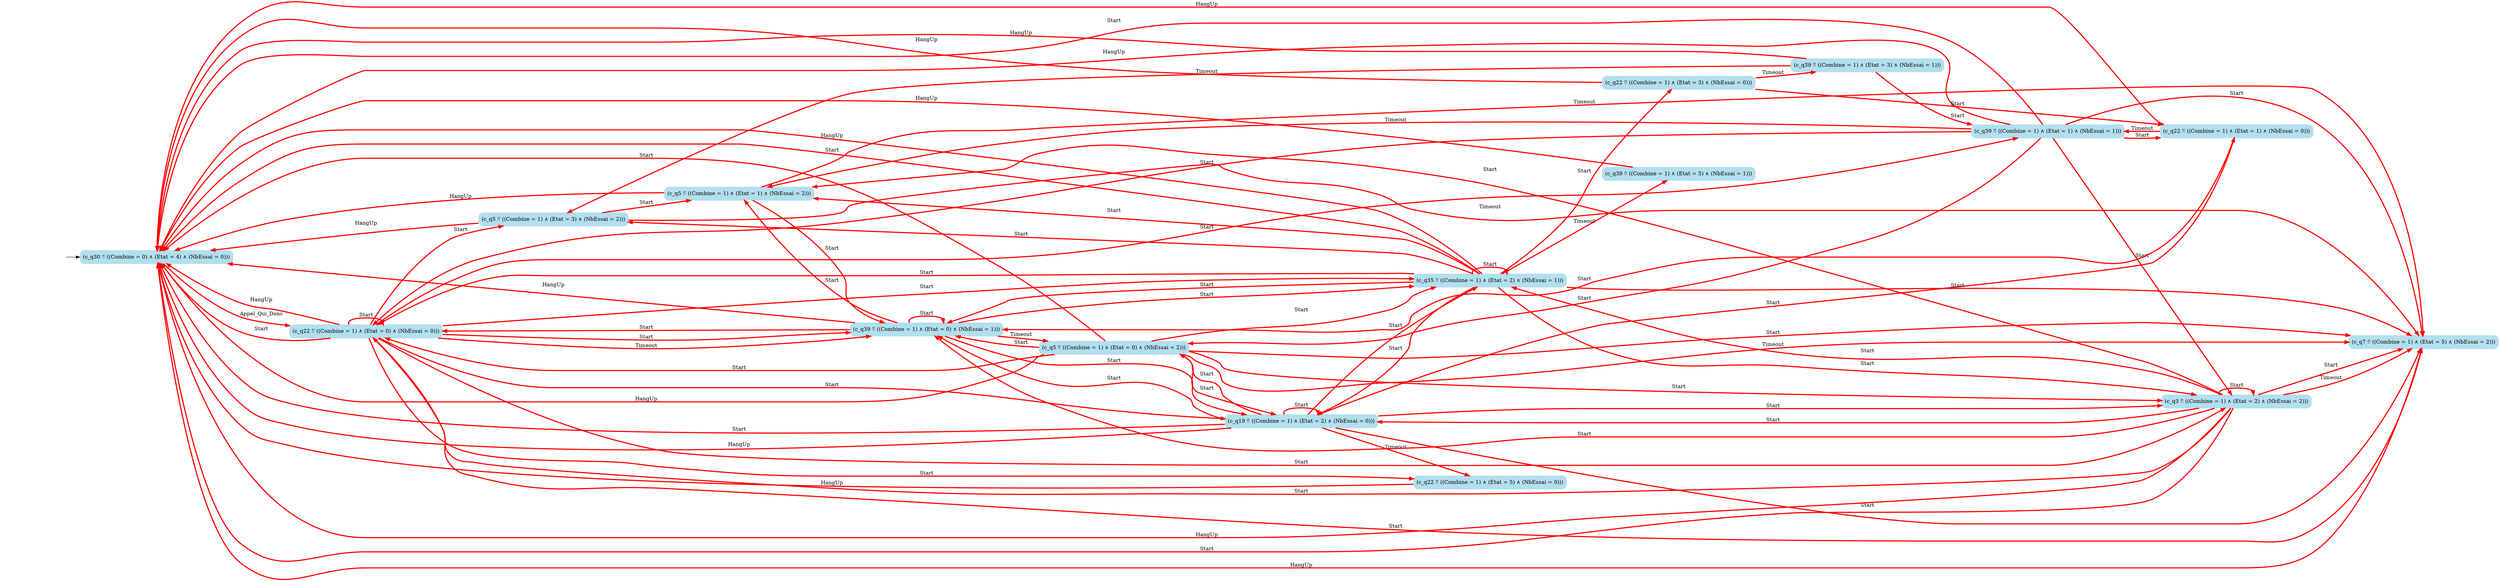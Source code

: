 digraph G {

	rankdir = LR;

	start_c_q30_173[style=invisible];

	node[shape=box, style="rounded, filled", color=lightblue2];

	c_q5_171[label="(c_q5 ≝ ((Combine = 1) ∧ (Etat = 3) ∧ (NbEssai = 2)))"];
	c_q5_150[label="(c_q5 ≝ ((Combine = 1) ∧ (Etat = 1) ∧ (NbEssai = 2)))"];
	c_q22_136[label="(c_q22 ≝ ((Combine = 1) ∧ (Etat = 5) ∧ (NbEssai = 0)))"];
	c_q39_132[label="(c_q39 ≝ ((Combine = 1) ∧ (Etat = 5) ∧ (NbEssai = 1)))"];
	c_q39_172[label="(c_q39 ≝ ((Combine = 1) ∧ (Etat = 3) ∧ (NbEssai = 1)))"];
	c_q19_125[label="(c_q19 ≝ ((Combine = 1) ∧ (Etat = 2) ∧ (NbEssai = 0)))"];
	c_q39_169[label="(c_q39 ≝ ((Combine = 1) ∧ (Etat = 1) ∧ (NbEssai = 1)))"];
	c_q35_135[label="(c_q35 ≝ ((Combine = 1) ∧ (Etat = 2) ∧ (NbEssai = 1)))"];
	c_q3_115[label="(c_q3 ≝ ((Combine = 1) ∧ (Etat = 2) ∧ (NbEssai = 2)))"];
	c_q22_166[label="(c_q22 ≝ ((Combine = 1) ∧ (Etat = 1) ∧ (NbEssai = 0)))"];
	c_q22_139[label="(c_q22 ≝ ((Combine = 1) ∧ (Etat = 0) ∧ (NbEssai = 0)))"];
	c_q39_163[label="(c_q39 ≝ ((Combine = 1) ∧ (Etat = 0) ∧ (NbEssai = 1)))"];
	c_q22_156[label="(c_q22 ≝ ((Combine = 1) ∧ (Etat = 3) ∧ (NbEssai = 0)))"];
	c_q5_160[label="(c_q5 ≝ ((Combine = 1) ∧ (Etat = 0) ∧ (NbEssai = 2)))"];
	c_q7_159[label="(c_q7 ≝ ((Combine = 1) ∧ (Etat = 5) ∧ (NbEssai = 2)))"];
	c_q30_173[label="(c_q30 ≝ ((Combine = 0) ∧ (Etat = 4) ∧ (NbEssai = 0)))"];

	start_c_q30_173 -> c_q30_173;
	c_q30_173 -> c_q22_139[label="Appel_Qui_Donc", penwidth=3, color=red];
	c_q3_115 -> c_q3_115[label="Start", penwidth=3, color=red];
	c_q3_115 -> c_q5_150[label="Start", penwidth=3, color=red];
	c_q3_115 -> c_q7_159[label="Start", penwidth=3, color=red];
	c_q3_115 -> c_q7_159[label="Timeout", penwidth=3, color=red];
	c_q3_115 -> c_q19_125[label="Start", penwidth=3, color=red];
	c_q3_115 -> c_q22_139[label="Start", penwidth=3, color=red];
	c_q3_115 -> c_q30_173[label="Start", penwidth=3, color=red];
	c_q3_115 -> c_q30_173[label="HangUp", penwidth=3, color=red];
	c_q3_115 -> c_q35_135[label="Start", penwidth=3, color=red];
	c_q3_115 -> c_q39_163[label="Start", penwidth=3, color=red];
	c_q5_171 -> c_q5_150[label="Start", penwidth=3, color=red];
	c_q5_160 -> c_q3_115[label="Start", penwidth=3, color=red];
	c_q5_160 -> c_q7_159[label="Start", penwidth=3, color=red];
	c_q5_171 -> c_q7_159[label="Timeout", penwidth=3, color=red];
	c_q5_160 -> c_q19_125[label="Start", penwidth=3, color=red];
	c_q5_160 -> c_q22_139[label="Start", penwidth=3, color=red];
	c_q5_160 -> c_q30_173[label="Start", penwidth=3, color=red];
	c_q5_171 -> c_q30_173[label="HangUp", penwidth=3, color=red];
	c_q5_160 -> c_q35_135[label="Start", penwidth=3, color=red];
	c_q5_160 -> c_q39_163[label="Start", penwidth=3, color=red];
	c_q7_159 -> c_q30_173[label="HangUp", penwidth=3, color=red];
	c_q19_125 -> c_q19_125[label="Start", penwidth=3, color=red];
	c_q19_125 -> c_q3_115[label="Start", penwidth=3, color=red];
	c_q19_125 -> c_q5_160[label="Start", penwidth=3, color=red];
	c_q19_125 -> c_q7_159[label="Start", penwidth=3, color=red];
	c_q19_125 -> c_q22_166[label="Start", penwidth=3, color=red];
	c_q19_125 -> c_q22_136[label="Timeout", penwidth=3, color=red];
	c_q19_125 -> c_q30_173[label="Start", penwidth=3, color=red];
	c_q19_125 -> c_q30_173[label="HangUp", penwidth=3, color=red];
	c_q19_125 -> c_q35_135[label="Start", penwidth=3, color=red];
	c_q19_125 -> c_q39_163[label="Start", penwidth=3, color=red];
	c_q22_139 -> c_q22_136[label="Start", penwidth=3, color=red];
	c_q22_139 -> c_q22_139[label="Start", penwidth=3, color=red];
	c_q22_139 -> c_q3_115[label="Start", penwidth=3, color=red];
	c_q22_139 -> c_q5_171[label="Start", penwidth=3, color=red];
	c_q22_139 -> c_q7_159[label="Start", penwidth=3, color=red];
	c_q22_139 -> c_q19_125[label="Start", penwidth=3, color=red];
	c_q22_139 -> c_q30_173[label="Start", penwidth=3, color=red];
	c_q22_139 -> c_q30_173[label="HangUp", penwidth=3, color=red];
	c_q22_139 -> c_q35_135[label="Start", penwidth=3, color=red];
	c_q22_139 -> c_q39_163[label="Start", penwidth=3, color=red];
	c_q22_139 -> c_q39_169[label="Start", penwidth=3, color=red];
	c_q22_139 -> c_q39_163[label="Timeout", penwidth=3, color=red];
	c_q35_135 -> c_q35_135[label="Start", penwidth=3, color=red];
	c_q35_135 -> c_q3_115[label="Start", penwidth=3, color=red];
	c_q35_135 -> c_q5_150[label="Start", penwidth=3, color=red];
	c_q35_135 -> c_q5_171[label="Start", penwidth=3, color=red];
	c_q35_135 -> c_q7_159[label="Start", penwidth=3, color=red];
	c_q35_135 -> c_q19_125[label="Start", penwidth=3, color=red];
	c_q35_135 -> c_q22_156[label="Start", penwidth=3, color=red];
	c_q35_135 -> c_q22_139[label="Start", penwidth=3, color=red];
	c_q35_135 -> c_q30_173[label="Start", penwidth=3, color=red];
	c_q35_135 -> c_q30_173[label="HangUp", penwidth=3, color=red];
	c_q35_135 -> c_q39_163[label="Start", penwidth=3, color=red];
	c_q35_135 -> c_q39_132[label="Timeout", penwidth=3, color=red];
	c_q39_163 -> c_q39_163[label="Start", penwidth=3, color=red];
	c_q39_169 -> c_q3_115[label="Start", penwidth=3, color=red];
	c_q39_169 -> c_q5_160[label="Start", penwidth=3, color=red];
	c_q39_163 -> c_q5_150[label="Start", penwidth=3, color=red];
	c_q39_169 -> c_q5_150[label="Timeout", penwidth=3, color=red];
	c_q39_169 -> c_q7_159[label="Start", penwidth=3, color=red];
	c_q39_163 -> c_q19_125[label="Start", penwidth=3, color=red];
	c_q39_169 -> c_q22_166[label="Start", penwidth=3, color=red];
	c_q39_169 -> c_q22_139[label="Start", penwidth=3, color=red];
	c_q39_169 -> c_q30_173[label="Start", penwidth=3, color=red];
	c_q39_132 -> c_q30_173[label="HangUp", penwidth=3, color=red];
	c_q39_163 -> c_q35_135[label="Start", penwidth=3, color=red];
	c_q22_136 -> c_q30_173[label="HangUp", penwidth=3, color=red];
	c_q39_163 -> c_q22_139[label="Start", penwidth=3, color=red];
	c_q39_163 -> c_q5_160[label="Timeout", penwidth=3, color=red];
	c_q39_163 -> c_q30_173[label="HangUp", penwidth=3, color=red];
	c_q39_169 -> c_q30_173[label="HangUp", penwidth=3, color=red];
	c_q5_150 -> c_q39_163[label="Start", penwidth=3, color=red];
	c_q5_150 -> c_q7_159[label="Timeout", penwidth=3, color=red];
	c_q5_150 -> c_q30_173[label="HangUp", penwidth=3, color=red];
	c_q22_156 -> c_q22_166[label="Start", penwidth=3, color=red];
	c_q22_156 -> c_q39_172[label="Timeout", penwidth=3, color=red];
	c_q22_156 -> c_q30_173[label="HangUp", penwidth=3, color=red];
	c_q5_160 -> c_q7_159[label="Timeout", penwidth=3, color=red];
	c_q5_160 -> c_q30_173[label="HangUp", penwidth=3, color=red];
	c_q22_166 -> c_q39_163[label="Start", penwidth=3, color=red];
	c_q22_166 -> c_q39_169[label="Timeout", penwidth=3, color=red];
	c_q22_166 -> c_q30_173[label="HangUp", penwidth=3, color=red];
	c_q39_172 -> c_q39_169[label="Start", penwidth=3, color=red];
	c_q39_172 -> c_q5_171[label="Timeout", penwidth=3, color=red];
	c_q39_172 -> c_q30_173[label="HangUp", penwidth=3, color=red];

}